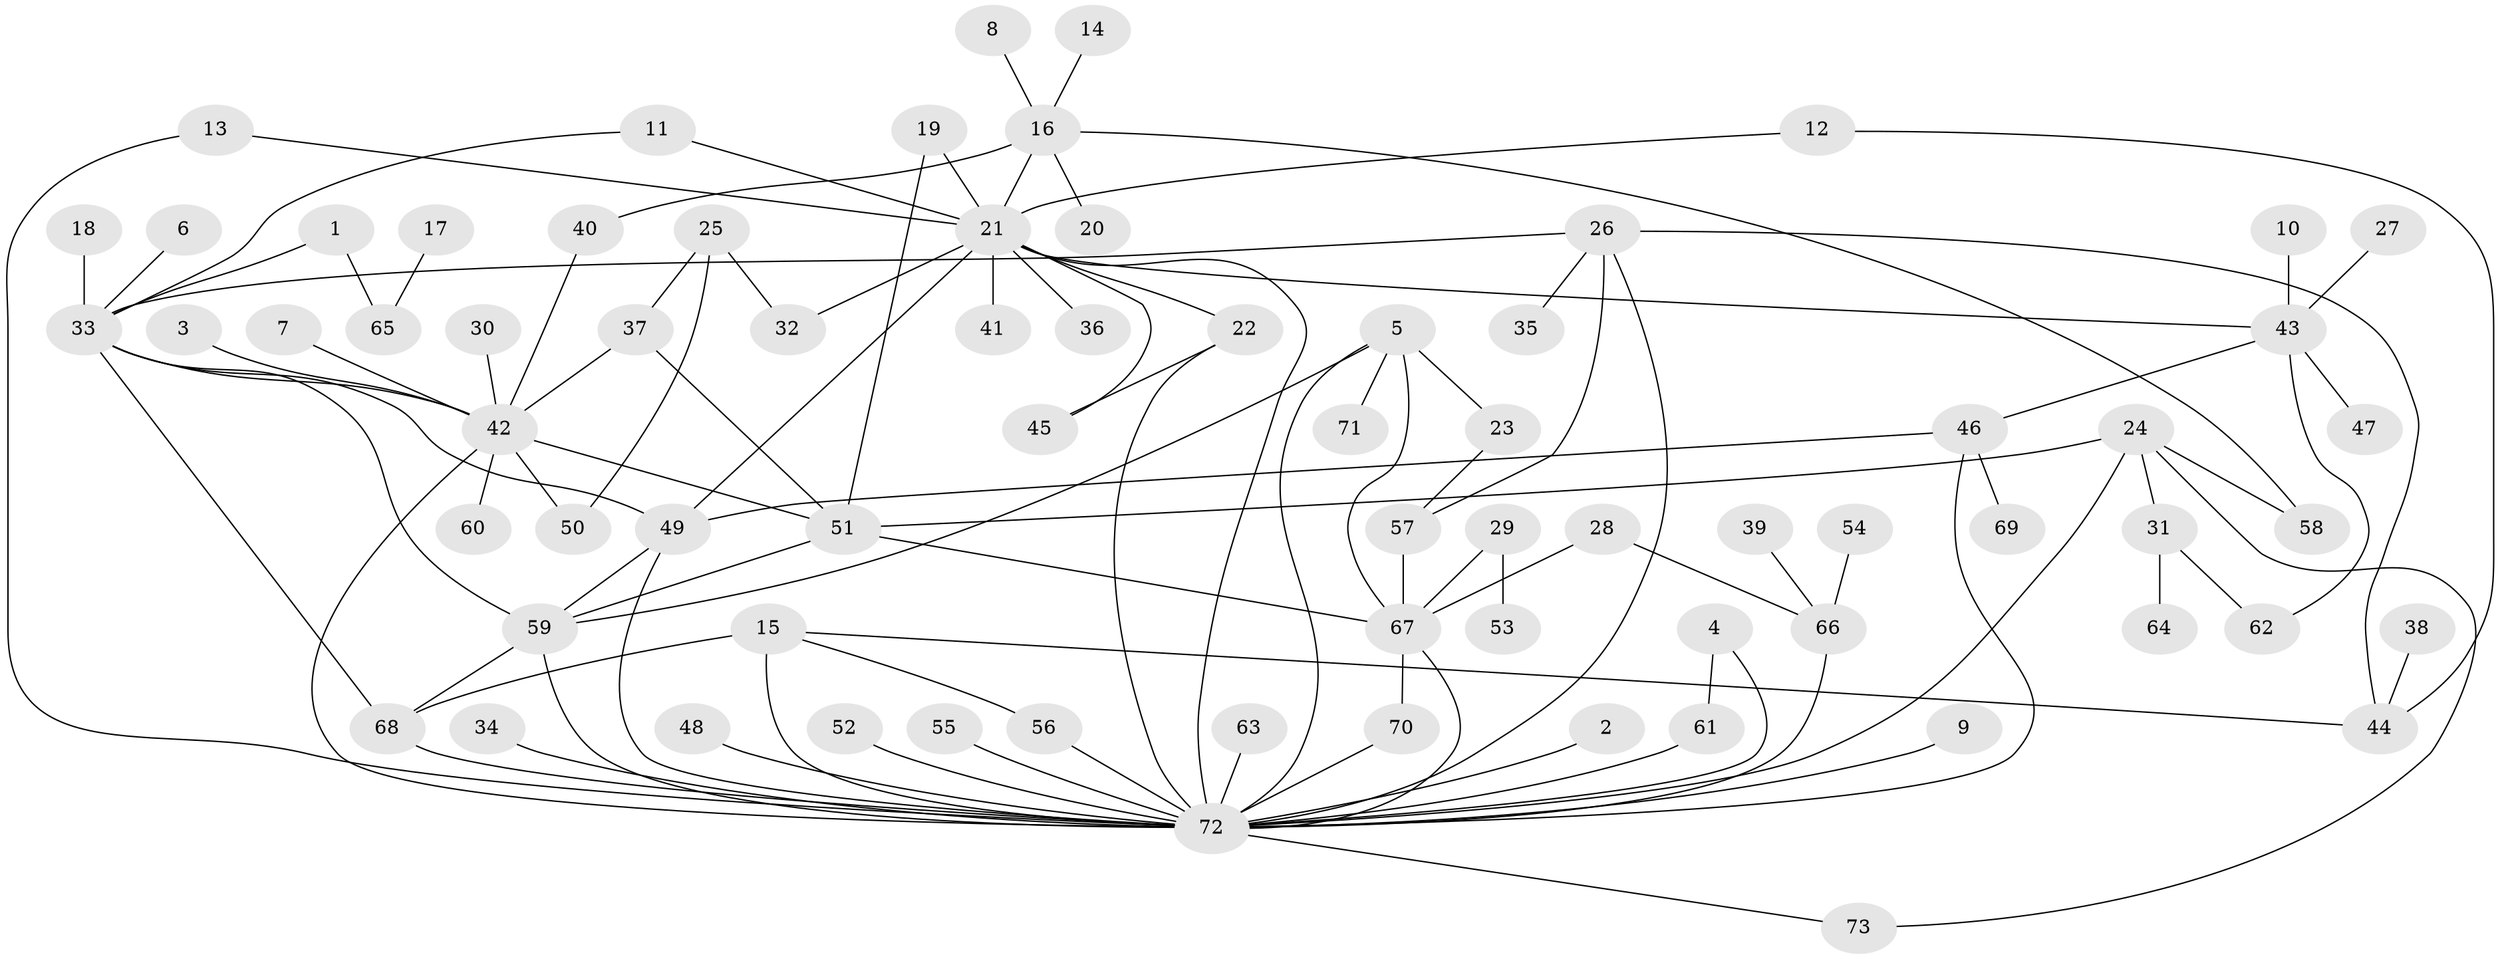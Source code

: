 // original degree distribution, {32: 0.006896551724137931, 12: 0.006896551724137931, 11: 0.006896551724137931, 3: 0.07586206896551724, 4: 0.0896551724137931, 2: 0.2689655172413793, 1: 0.46206896551724136, 8: 0.013793103448275862, 16: 0.006896551724137931, 5: 0.027586206896551724, 6: 0.027586206896551724, 7: 0.006896551724137931}
// Generated by graph-tools (version 1.1) at 2025/01/03/09/25 03:01:41]
// undirected, 73 vertices, 107 edges
graph export_dot {
graph [start="1"]
  node [color=gray90,style=filled];
  1;
  2;
  3;
  4;
  5;
  6;
  7;
  8;
  9;
  10;
  11;
  12;
  13;
  14;
  15;
  16;
  17;
  18;
  19;
  20;
  21;
  22;
  23;
  24;
  25;
  26;
  27;
  28;
  29;
  30;
  31;
  32;
  33;
  34;
  35;
  36;
  37;
  38;
  39;
  40;
  41;
  42;
  43;
  44;
  45;
  46;
  47;
  48;
  49;
  50;
  51;
  52;
  53;
  54;
  55;
  56;
  57;
  58;
  59;
  60;
  61;
  62;
  63;
  64;
  65;
  66;
  67;
  68;
  69;
  70;
  71;
  72;
  73;
  1 -- 33 [weight=1.0];
  1 -- 65 [weight=1.0];
  2 -- 72 [weight=1.0];
  3 -- 42 [weight=1.0];
  4 -- 61 [weight=1.0];
  4 -- 72 [weight=1.0];
  5 -- 23 [weight=1.0];
  5 -- 59 [weight=1.0];
  5 -- 67 [weight=1.0];
  5 -- 71 [weight=1.0];
  5 -- 72 [weight=1.0];
  6 -- 33 [weight=1.0];
  7 -- 42 [weight=1.0];
  8 -- 16 [weight=1.0];
  9 -- 72 [weight=1.0];
  10 -- 43 [weight=1.0];
  11 -- 21 [weight=1.0];
  11 -- 33 [weight=1.0];
  12 -- 21 [weight=1.0];
  12 -- 44 [weight=1.0];
  13 -- 21 [weight=1.0];
  13 -- 72 [weight=1.0];
  14 -- 16 [weight=1.0];
  15 -- 44 [weight=1.0];
  15 -- 56 [weight=1.0];
  15 -- 68 [weight=1.0];
  15 -- 72 [weight=2.0];
  16 -- 20 [weight=1.0];
  16 -- 21 [weight=1.0];
  16 -- 40 [weight=1.0];
  16 -- 58 [weight=1.0];
  17 -- 65 [weight=1.0];
  18 -- 33 [weight=1.0];
  19 -- 21 [weight=1.0];
  19 -- 51 [weight=1.0];
  21 -- 22 [weight=1.0];
  21 -- 32 [weight=2.0];
  21 -- 36 [weight=1.0];
  21 -- 41 [weight=1.0];
  21 -- 43 [weight=1.0];
  21 -- 45 [weight=1.0];
  21 -- 49 [weight=1.0];
  21 -- 72 [weight=1.0];
  22 -- 45 [weight=1.0];
  22 -- 72 [weight=1.0];
  23 -- 57 [weight=1.0];
  24 -- 31 [weight=1.0];
  24 -- 51 [weight=1.0];
  24 -- 58 [weight=1.0];
  24 -- 72 [weight=1.0];
  24 -- 73 [weight=1.0];
  25 -- 32 [weight=1.0];
  25 -- 37 [weight=1.0];
  25 -- 50 [weight=1.0];
  26 -- 33 [weight=1.0];
  26 -- 35 [weight=1.0];
  26 -- 44 [weight=1.0];
  26 -- 57 [weight=1.0];
  26 -- 72 [weight=1.0];
  27 -- 43 [weight=1.0];
  28 -- 66 [weight=1.0];
  28 -- 67 [weight=1.0];
  29 -- 53 [weight=1.0];
  29 -- 67 [weight=1.0];
  30 -- 42 [weight=1.0];
  31 -- 62 [weight=1.0];
  31 -- 64 [weight=1.0];
  33 -- 42 [weight=1.0];
  33 -- 49 [weight=1.0];
  33 -- 59 [weight=1.0];
  33 -- 68 [weight=1.0];
  34 -- 72 [weight=1.0];
  37 -- 42 [weight=1.0];
  37 -- 51 [weight=1.0];
  38 -- 44 [weight=1.0];
  39 -- 66 [weight=1.0];
  40 -- 42 [weight=1.0];
  42 -- 50 [weight=1.0];
  42 -- 51 [weight=1.0];
  42 -- 60 [weight=1.0];
  42 -- 72 [weight=1.0];
  43 -- 46 [weight=1.0];
  43 -- 47 [weight=1.0];
  43 -- 62 [weight=1.0];
  46 -- 49 [weight=1.0];
  46 -- 69 [weight=1.0];
  46 -- 72 [weight=1.0];
  48 -- 72 [weight=1.0];
  49 -- 59 [weight=1.0];
  49 -- 72 [weight=1.0];
  51 -- 59 [weight=1.0];
  51 -- 67 [weight=1.0];
  52 -- 72 [weight=1.0];
  54 -- 66 [weight=1.0];
  55 -- 72 [weight=1.0];
  56 -- 72 [weight=1.0];
  57 -- 67 [weight=1.0];
  59 -- 68 [weight=1.0];
  59 -- 72 [weight=1.0];
  61 -- 72 [weight=1.0];
  63 -- 72 [weight=1.0];
  66 -- 72 [weight=1.0];
  67 -- 70 [weight=1.0];
  67 -- 72 [weight=2.0];
  68 -- 72 [weight=1.0];
  70 -- 72 [weight=1.0];
  72 -- 73 [weight=1.0];
}

